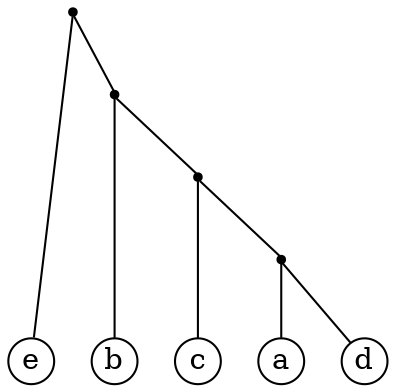 graph G {
  node [shape=circle width=0.3 fixedsize=true height=0.3];
  edge [arrowType=none];
  {rank = same; a b c d e};
  node [shape=point width=default height=default];
  1 -- a;
  1 -- d;
  2 -- 1;
  2 -- c;
  3 -- 2;
  3 -- b;
  4 -- 3;
  4 -- e;
}
